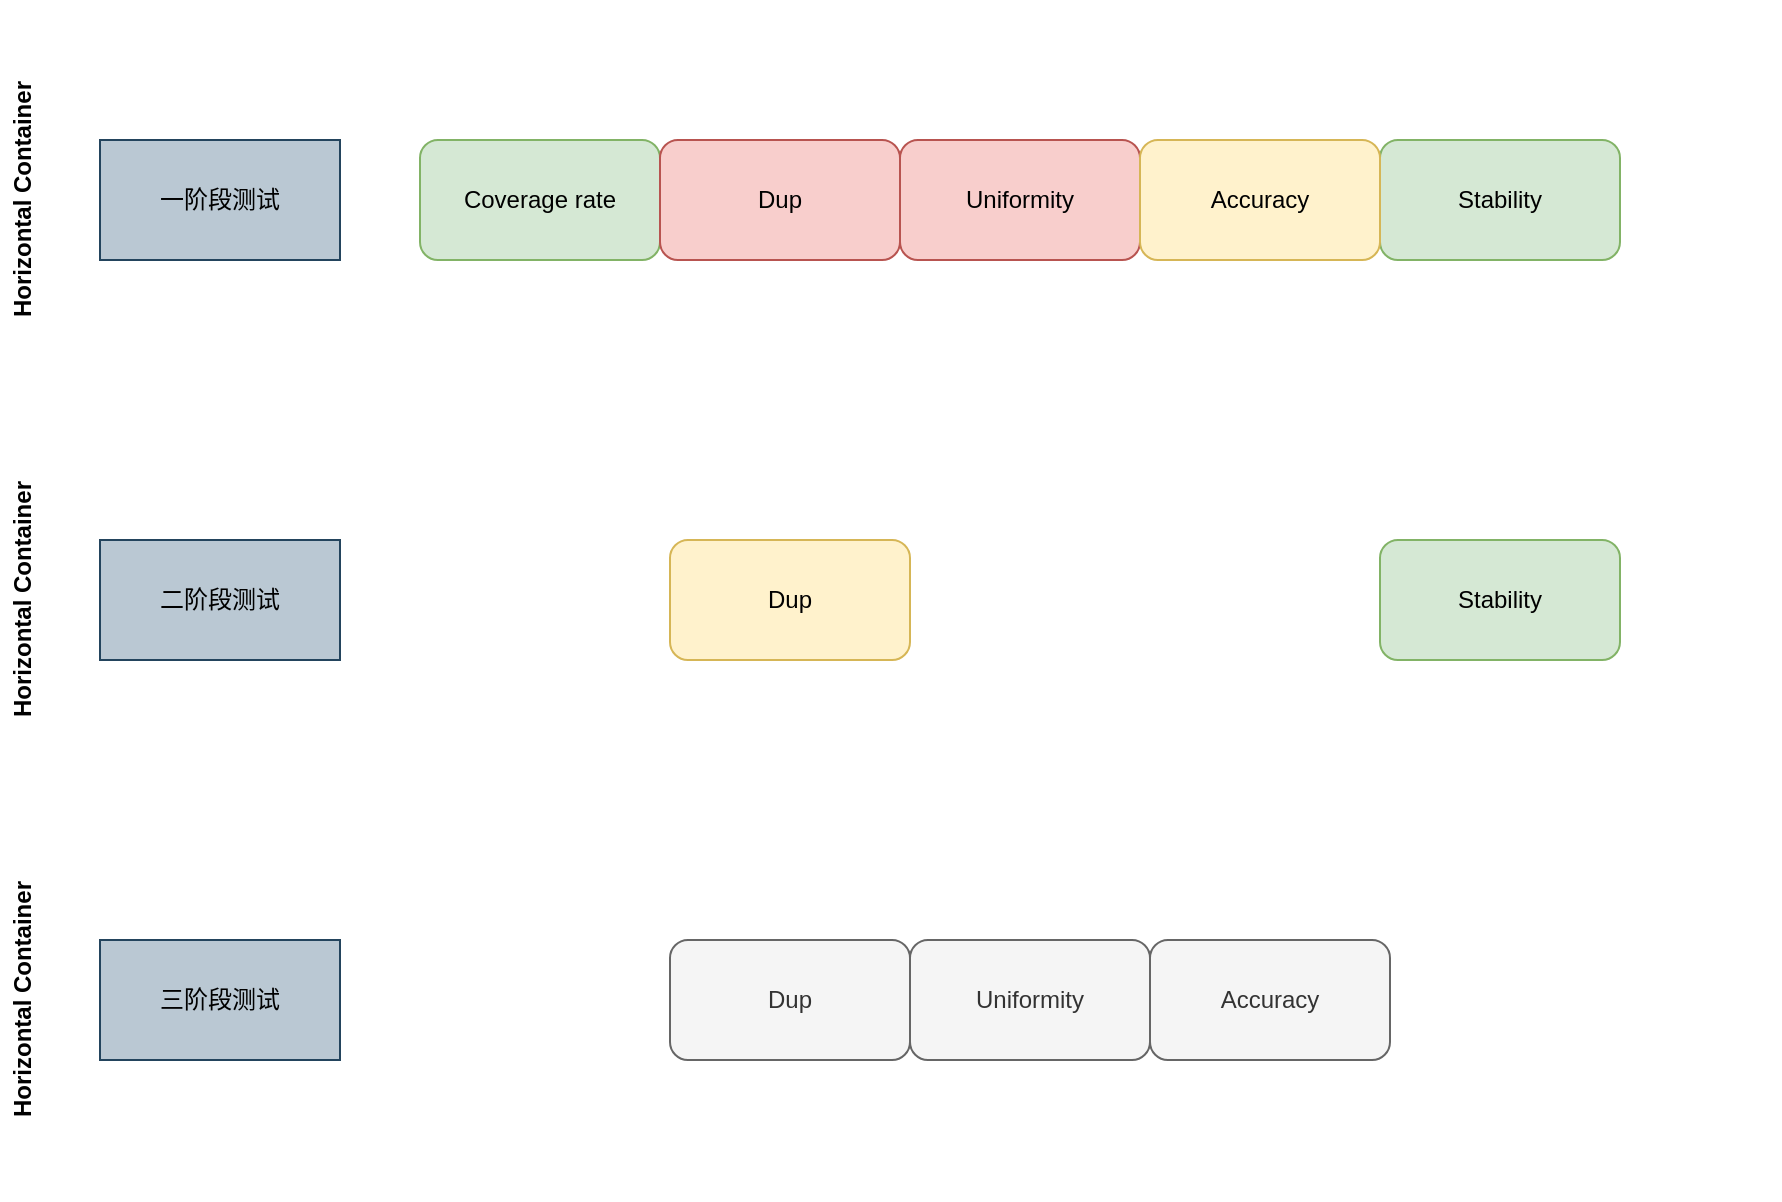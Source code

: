 <mxfile version="24.2.0" type="github">
  <diagram id="07fea595-8f29-1299-0266-81d95cde20df" name="Page-1">
    <mxGraphModel dx="1434" dy="827" grid="1" gridSize="10" guides="1" tooltips="1" connect="1" arrows="1" fold="1" page="1" pageScale="1" pageWidth="1169" pageHeight="827" background="#ffffff" math="0" shadow="0">
      <root>
        <mxCell id="0" />
        <mxCell id="1" parent="0" />
        <mxCell id="oXVZKunLlLA6zYO66h1E-196" value="Horizontal Container" style="swimlane;horizontal=0;whiteSpace=wrap;html=1;strokeColor=none;" vertex="1" parent="1">
          <mxGeometry x="130" y="90" width="890" height="200" as="geometry" />
        </mxCell>
        <mxCell id="oXVZKunLlLA6zYO66h1E-195" value="一阶段测试" style="rounded=0;whiteSpace=wrap;html=1;fillColor=#bac8d3;strokeColor=#23445d;" vertex="1" parent="oXVZKunLlLA6zYO66h1E-196">
          <mxGeometry x="50" y="70" width="120" height="60" as="geometry" />
        </mxCell>
        <mxCell id="oXVZKunLlLA6zYO66h1E-190" value="Coverage rate" style="rounded=1;whiteSpace=wrap;html=1;fillColor=#d5e8d4;strokeColor=#82b366;" vertex="1" parent="oXVZKunLlLA6zYO66h1E-196">
          <mxGeometry x="210" y="70" width="120" height="60" as="geometry" />
        </mxCell>
        <mxCell id="oXVZKunLlLA6zYO66h1E-191" value="Dup" style="rounded=1;whiteSpace=wrap;html=1;fillColor=#f8cecc;strokeColor=#b85450;" vertex="1" parent="oXVZKunLlLA6zYO66h1E-196">
          <mxGeometry x="330" y="70" width="120" height="60" as="geometry" />
        </mxCell>
        <mxCell id="oXVZKunLlLA6zYO66h1E-192" value="Uniformity" style="rounded=1;whiteSpace=wrap;html=1;fillColor=#f8cecc;strokeColor=#b85450;" vertex="1" parent="oXVZKunLlLA6zYO66h1E-196">
          <mxGeometry x="450" y="70" width="120" height="60" as="geometry" />
        </mxCell>
        <mxCell id="oXVZKunLlLA6zYO66h1E-193" value="Stability" style="rounded=1;whiteSpace=wrap;html=1;fillColor=#d5e8d4;strokeColor=#82b366;" vertex="1" parent="oXVZKunLlLA6zYO66h1E-196">
          <mxGeometry x="690" y="70" width="120" height="60" as="geometry" />
        </mxCell>
        <mxCell id="oXVZKunLlLA6zYO66h1E-194" value="Accuracy" style="rounded=1;whiteSpace=wrap;html=1;fillColor=#fff2cc;strokeColor=#d6b656;" vertex="1" parent="oXVZKunLlLA6zYO66h1E-196">
          <mxGeometry x="570" y="70" width="120" height="60" as="geometry" />
        </mxCell>
        <mxCell id="oXVZKunLlLA6zYO66h1E-198" value="Horizontal Container" style="swimlane;horizontal=0;whiteSpace=wrap;html=1;strokeColor=none;" vertex="1" parent="1">
          <mxGeometry x="130" y="290" width="890" height="200" as="geometry" />
        </mxCell>
        <mxCell id="oXVZKunLlLA6zYO66h1E-199" value="二阶段测试" style="rounded=0;whiteSpace=wrap;html=1;fillColor=#bac8d3;strokeColor=#23445d;" vertex="1" parent="oXVZKunLlLA6zYO66h1E-198">
          <mxGeometry x="50" y="70" width="120" height="60" as="geometry" />
        </mxCell>
        <mxCell id="oXVZKunLlLA6zYO66h1E-213" value="Dup" style="rounded=1;whiteSpace=wrap;html=1;fillColor=#fff2cc;strokeColor=#d6b656;" vertex="1" parent="oXVZKunLlLA6zYO66h1E-198">
          <mxGeometry x="335" y="70" width="120" height="60" as="geometry" />
        </mxCell>
        <mxCell id="oXVZKunLlLA6zYO66h1E-218" value="Stability" style="rounded=1;whiteSpace=wrap;html=1;fillColor=#d5e8d4;strokeColor=#82b366;" vertex="1" parent="oXVZKunLlLA6zYO66h1E-198">
          <mxGeometry x="690" y="70" width="120" height="60" as="geometry" />
        </mxCell>
        <mxCell id="oXVZKunLlLA6zYO66h1E-206" value="Horizontal Container" style="swimlane;horizontal=0;whiteSpace=wrap;html=1;fillColor=default;strokeColor=none;" vertex="1" parent="1">
          <mxGeometry x="130" y="490" width="890" height="200" as="geometry" />
        </mxCell>
        <mxCell id="oXVZKunLlLA6zYO66h1E-214" value="Dup" style="rounded=1;whiteSpace=wrap;html=1;fillColor=#f5f5f5;strokeColor=#666666;fontColor=#333333;" vertex="1" parent="oXVZKunLlLA6zYO66h1E-206">
          <mxGeometry x="335" y="70" width="120" height="60" as="geometry" />
        </mxCell>
        <mxCell id="oXVZKunLlLA6zYO66h1E-215" value="三阶段测试" style="rounded=0;whiteSpace=wrap;html=1;fillColor=#bac8d3;strokeColor=#23445d;" vertex="1" parent="oXVZKunLlLA6zYO66h1E-206">
          <mxGeometry x="50" y="70" width="120" height="60" as="geometry" />
        </mxCell>
        <mxCell id="oXVZKunLlLA6zYO66h1E-216" value="Uniformity" style="rounded=1;whiteSpace=wrap;html=1;fillColor=#f5f5f5;strokeColor=#666666;fontColor=#333333;" vertex="1" parent="oXVZKunLlLA6zYO66h1E-206">
          <mxGeometry x="455" y="70" width="120" height="60" as="geometry" />
        </mxCell>
        <mxCell id="oXVZKunLlLA6zYO66h1E-217" value="Accuracy" style="rounded=1;whiteSpace=wrap;html=1;fillColor=#f5f5f5;strokeColor=#666666;fontColor=#333333;" vertex="1" parent="oXVZKunLlLA6zYO66h1E-206">
          <mxGeometry x="575" y="70" width="120" height="60" as="geometry" />
        </mxCell>
      </root>
    </mxGraphModel>
  </diagram>
</mxfile>
